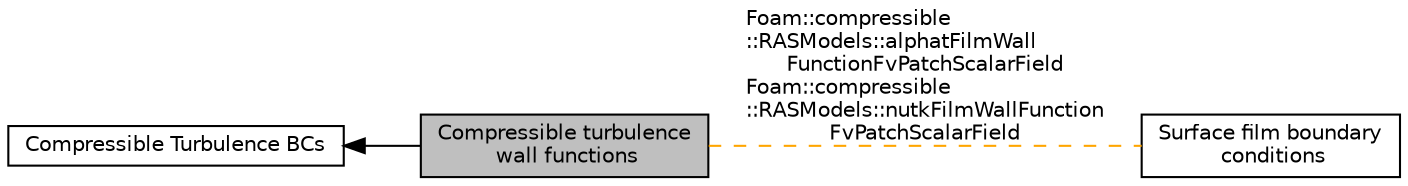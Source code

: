 digraph "Compressible turbulence wall functions"
{
  bgcolor="transparent";
  edge [fontname="Helvetica",fontsize="10",labelfontname="Helvetica",labelfontsize="10"];
  node [fontname="Helvetica",fontsize="10",shape=record];
  rankdir=LR;
  Node0 [label="Compressible turbulence\l wall functions",height=0.2,width=0.4,color="black", fillcolor="grey75", style="filled", fontcolor="black"];
  Node1 [label="Compressible Turbulence BCs",height=0.2,width=0.4,color="black",URL="$a11062.html"];
  Node2 [label="Surface film boundary\l conditions",height=0.2,width=0.4,color="black",URL="$a11058.html"];
  Node1->Node0 [shape=plaintext, dir="back", style="solid"];
  Node0->Node2 [shape=plaintext, label="Foam::compressible\l::RASModels::alphatFilmWall\lFunctionFvPatchScalarField\nFoam::compressible\l::RASModels::nutkFilmWallFunction\lFvPatchScalarField", color="orange", dir="none", style="dashed"];
}
